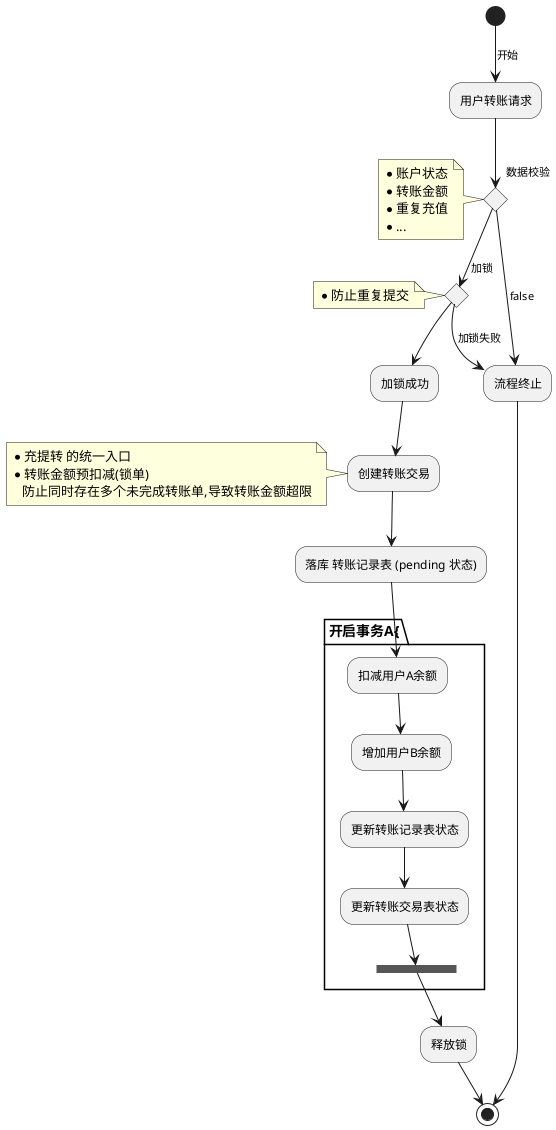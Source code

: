 @startuml
(*) --> [开始] "用户转账请求"

if "数据校验" then
note left
* 账户状态
* 转账金额
* 重复充值
* ...
end note
if "加锁"  then
note left
* 防止重复提交
end note
--> 加锁成功
--> 创建转账交易
note left
* 充提转 的统一入口
* 转账金额预扣减(锁单)
   防止同时存在多个未完成转账单,导致转账金额超限
end note

--> "落库 转账记录表 (pending 状态)"
partition 开启事务A{
--> 扣减用户A余额
--> 增加用户B余额
--> 更新转账记录表状态
--> 更新转账交易表状态
--> =====b1=====
}


--> 释放锁


-->(*)
else
-->[加锁失败] "流程终止"
endif


else
-right->[false] "流程终止"
-right-> (*)
endif


@enduml